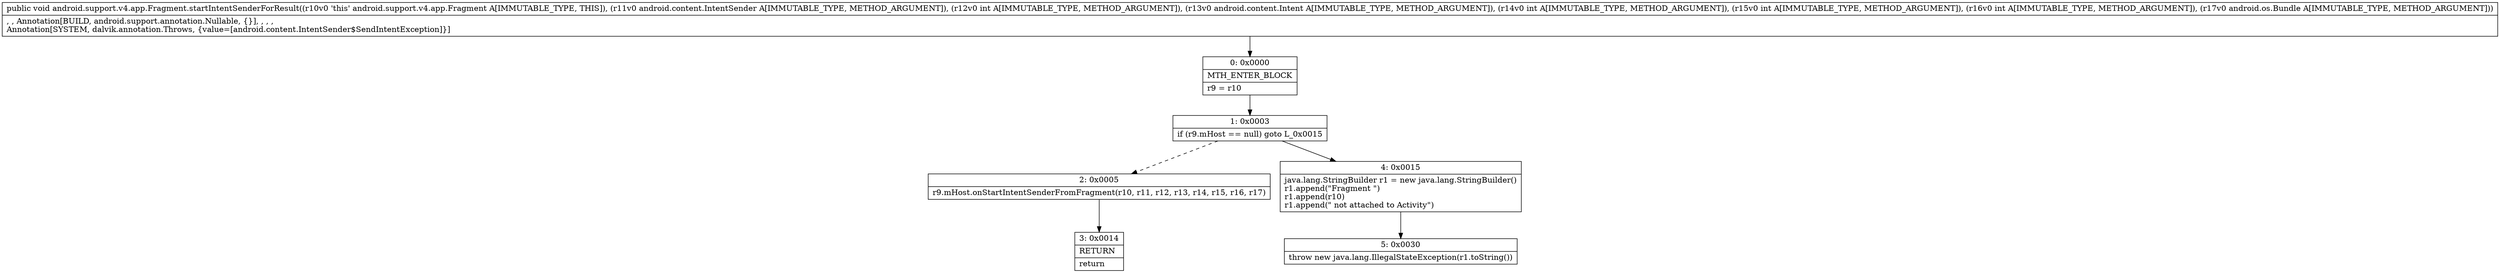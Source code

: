 digraph "CFG forandroid.support.v4.app.Fragment.startIntentSenderForResult(Landroid\/content\/IntentSender;ILandroid\/content\/Intent;IIILandroid\/os\/Bundle;)V" {
Node_0 [shape=record,label="{0\:\ 0x0000|MTH_ENTER_BLOCK\l|r9 = r10\l}"];
Node_1 [shape=record,label="{1\:\ 0x0003|if (r9.mHost == null) goto L_0x0015\l}"];
Node_2 [shape=record,label="{2\:\ 0x0005|r9.mHost.onStartIntentSenderFromFragment(r10, r11, r12, r13, r14, r15, r16, r17)\l}"];
Node_3 [shape=record,label="{3\:\ 0x0014|RETURN\l|return\l}"];
Node_4 [shape=record,label="{4\:\ 0x0015|java.lang.StringBuilder r1 = new java.lang.StringBuilder()\lr1.append(\"Fragment \")\lr1.append(r10)\lr1.append(\" not attached to Activity\")\l}"];
Node_5 [shape=record,label="{5\:\ 0x0030|throw new java.lang.IllegalStateException(r1.toString())\l}"];
MethodNode[shape=record,label="{public void android.support.v4.app.Fragment.startIntentSenderForResult((r10v0 'this' android.support.v4.app.Fragment A[IMMUTABLE_TYPE, THIS]), (r11v0 android.content.IntentSender A[IMMUTABLE_TYPE, METHOD_ARGUMENT]), (r12v0 int A[IMMUTABLE_TYPE, METHOD_ARGUMENT]), (r13v0 android.content.Intent A[IMMUTABLE_TYPE, METHOD_ARGUMENT]), (r14v0 int A[IMMUTABLE_TYPE, METHOD_ARGUMENT]), (r15v0 int A[IMMUTABLE_TYPE, METHOD_ARGUMENT]), (r16v0 int A[IMMUTABLE_TYPE, METHOD_ARGUMENT]), (r17v0 android.os.Bundle A[IMMUTABLE_TYPE, METHOD_ARGUMENT]))  | , , Annotation[BUILD, android.support.annotation.Nullable, \{\}], , , , \lAnnotation[SYSTEM, dalvik.annotation.Throws, \{value=[android.content.IntentSender$SendIntentException]\}]\l}"];
MethodNode -> Node_0;
Node_0 -> Node_1;
Node_1 -> Node_2[style=dashed];
Node_1 -> Node_4;
Node_2 -> Node_3;
Node_4 -> Node_5;
}


